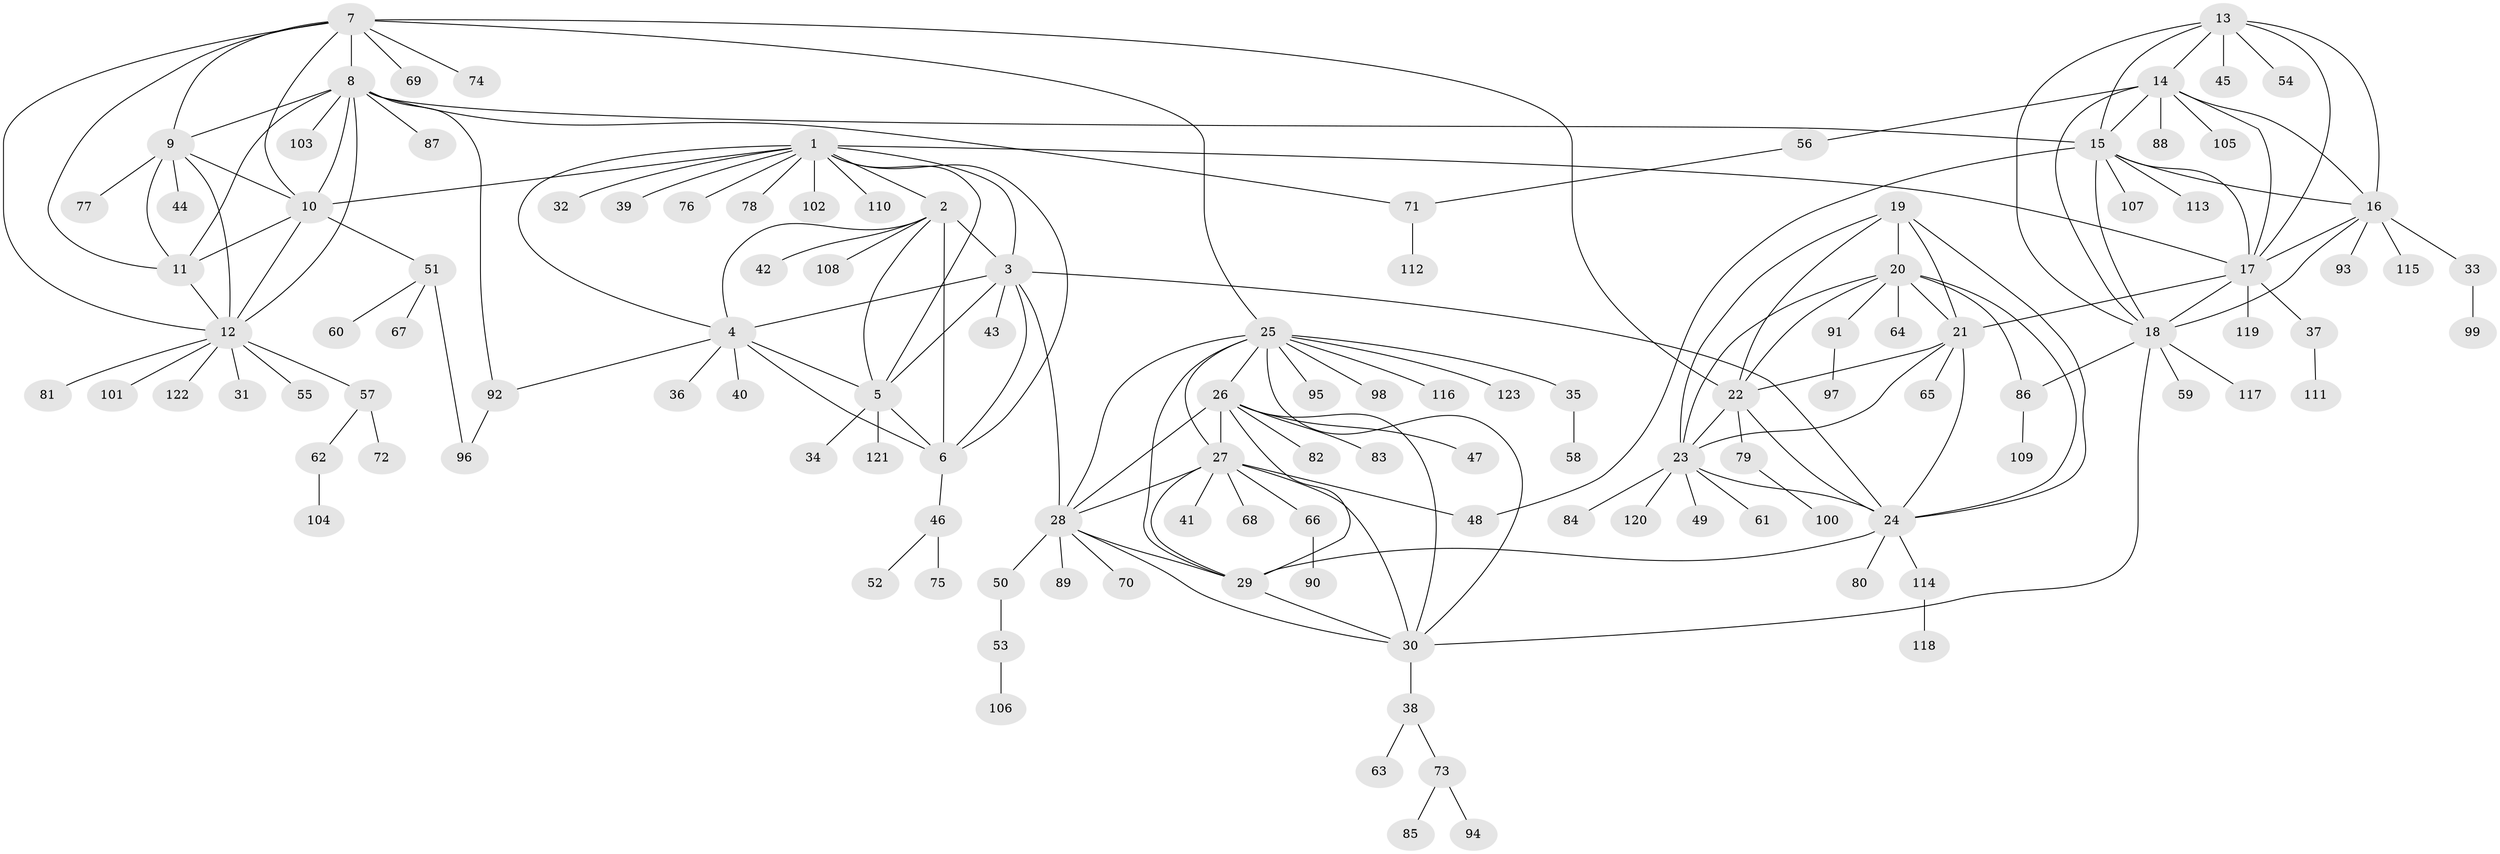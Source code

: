 // coarse degree distribution, {6: 0.16, 7: 0.14, 4: 0.04, 8: 0.04, 5: 0.06, 1: 0.34, 2: 0.2, 3: 0.02}
// Generated by graph-tools (version 1.1) at 2025/52/03/04/25 22:52:36]
// undirected, 123 vertices, 183 edges
graph export_dot {
  node [color=gray90,style=filled];
  1;
  2;
  3;
  4;
  5;
  6;
  7;
  8;
  9;
  10;
  11;
  12;
  13;
  14;
  15;
  16;
  17;
  18;
  19;
  20;
  21;
  22;
  23;
  24;
  25;
  26;
  27;
  28;
  29;
  30;
  31;
  32;
  33;
  34;
  35;
  36;
  37;
  38;
  39;
  40;
  41;
  42;
  43;
  44;
  45;
  46;
  47;
  48;
  49;
  50;
  51;
  52;
  53;
  54;
  55;
  56;
  57;
  58;
  59;
  60;
  61;
  62;
  63;
  64;
  65;
  66;
  67;
  68;
  69;
  70;
  71;
  72;
  73;
  74;
  75;
  76;
  77;
  78;
  79;
  80;
  81;
  82;
  83;
  84;
  85;
  86;
  87;
  88;
  89;
  90;
  91;
  92;
  93;
  94;
  95;
  96;
  97;
  98;
  99;
  100;
  101;
  102;
  103;
  104;
  105;
  106;
  107;
  108;
  109;
  110;
  111;
  112;
  113;
  114;
  115;
  116;
  117;
  118;
  119;
  120;
  121;
  122;
  123;
  1 -- 2;
  1 -- 3;
  1 -- 4;
  1 -- 5;
  1 -- 6;
  1 -- 10;
  1 -- 17;
  1 -- 32;
  1 -- 39;
  1 -- 76;
  1 -- 78;
  1 -- 102;
  1 -- 110;
  2 -- 3;
  2 -- 4;
  2 -- 5;
  2 -- 6;
  2 -- 42;
  2 -- 108;
  3 -- 4;
  3 -- 5;
  3 -- 6;
  3 -- 24;
  3 -- 28;
  3 -- 43;
  4 -- 5;
  4 -- 6;
  4 -- 36;
  4 -- 40;
  4 -- 92;
  5 -- 6;
  5 -- 34;
  5 -- 121;
  6 -- 46;
  7 -- 8;
  7 -- 9;
  7 -- 10;
  7 -- 11;
  7 -- 12;
  7 -- 22;
  7 -- 25;
  7 -- 69;
  7 -- 74;
  8 -- 9;
  8 -- 10;
  8 -- 11;
  8 -- 12;
  8 -- 15;
  8 -- 71;
  8 -- 87;
  8 -- 92;
  8 -- 103;
  9 -- 10;
  9 -- 11;
  9 -- 12;
  9 -- 44;
  9 -- 77;
  10 -- 11;
  10 -- 12;
  10 -- 51;
  11 -- 12;
  12 -- 31;
  12 -- 55;
  12 -- 57;
  12 -- 81;
  12 -- 101;
  12 -- 122;
  13 -- 14;
  13 -- 15;
  13 -- 16;
  13 -- 17;
  13 -- 18;
  13 -- 45;
  13 -- 54;
  14 -- 15;
  14 -- 16;
  14 -- 17;
  14 -- 18;
  14 -- 56;
  14 -- 88;
  14 -- 105;
  15 -- 16;
  15 -- 17;
  15 -- 18;
  15 -- 48;
  15 -- 107;
  15 -- 113;
  16 -- 17;
  16 -- 18;
  16 -- 33;
  16 -- 93;
  16 -- 115;
  17 -- 18;
  17 -- 21;
  17 -- 37;
  17 -- 119;
  18 -- 30;
  18 -- 59;
  18 -- 86;
  18 -- 117;
  19 -- 20;
  19 -- 21;
  19 -- 22;
  19 -- 23;
  19 -- 24;
  20 -- 21;
  20 -- 22;
  20 -- 23;
  20 -- 24;
  20 -- 64;
  20 -- 86;
  20 -- 91;
  21 -- 22;
  21 -- 23;
  21 -- 24;
  21 -- 65;
  22 -- 23;
  22 -- 24;
  22 -- 79;
  23 -- 24;
  23 -- 49;
  23 -- 61;
  23 -- 84;
  23 -- 120;
  24 -- 29;
  24 -- 80;
  24 -- 114;
  25 -- 26;
  25 -- 27;
  25 -- 28;
  25 -- 29;
  25 -- 30;
  25 -- 35;
  25 -- 95;
  25 -- 98;
  25 -- 116;
  25 -- 123;
  26 -- 27;
  26 -- 28;
  26 -- 29;
  26 -- 30;
  26 -- 47;
  26 -- 82;
  26 -- 83;
  27 -- 28;
  27 -- 29;
  27 -- 30;
  27 -- 41;
  27 -- 48;
  27 -- 66;
  27 -- 68;
  28 -- 29;
  28 -- 30;
  28 -- 50;
  28 -- 70;
  28 -- 89;
  29 -- 30;
  30 -- 38;
  33 -- 99;
  35 -- 58;
  37 -- 111;
  38 -- 63;
  38 -- 73;
  46 -- 52;
  46 -- 75;
  50 -- 53;
  51 -- 60;
  51 -- 67;
  51 -- 96;
  53 -- 106;
  56 -- 71;
  57 -- 62;
  57 -- 72;
  62 -- 104;
  66 -- 90;
  71 -- 112;
  73 -- 85;
  73 -- 94;
  79 -- 100;
  86 -- 109;
  91 -- 97;
  92 -- 96;
  114 -- 118;
}
